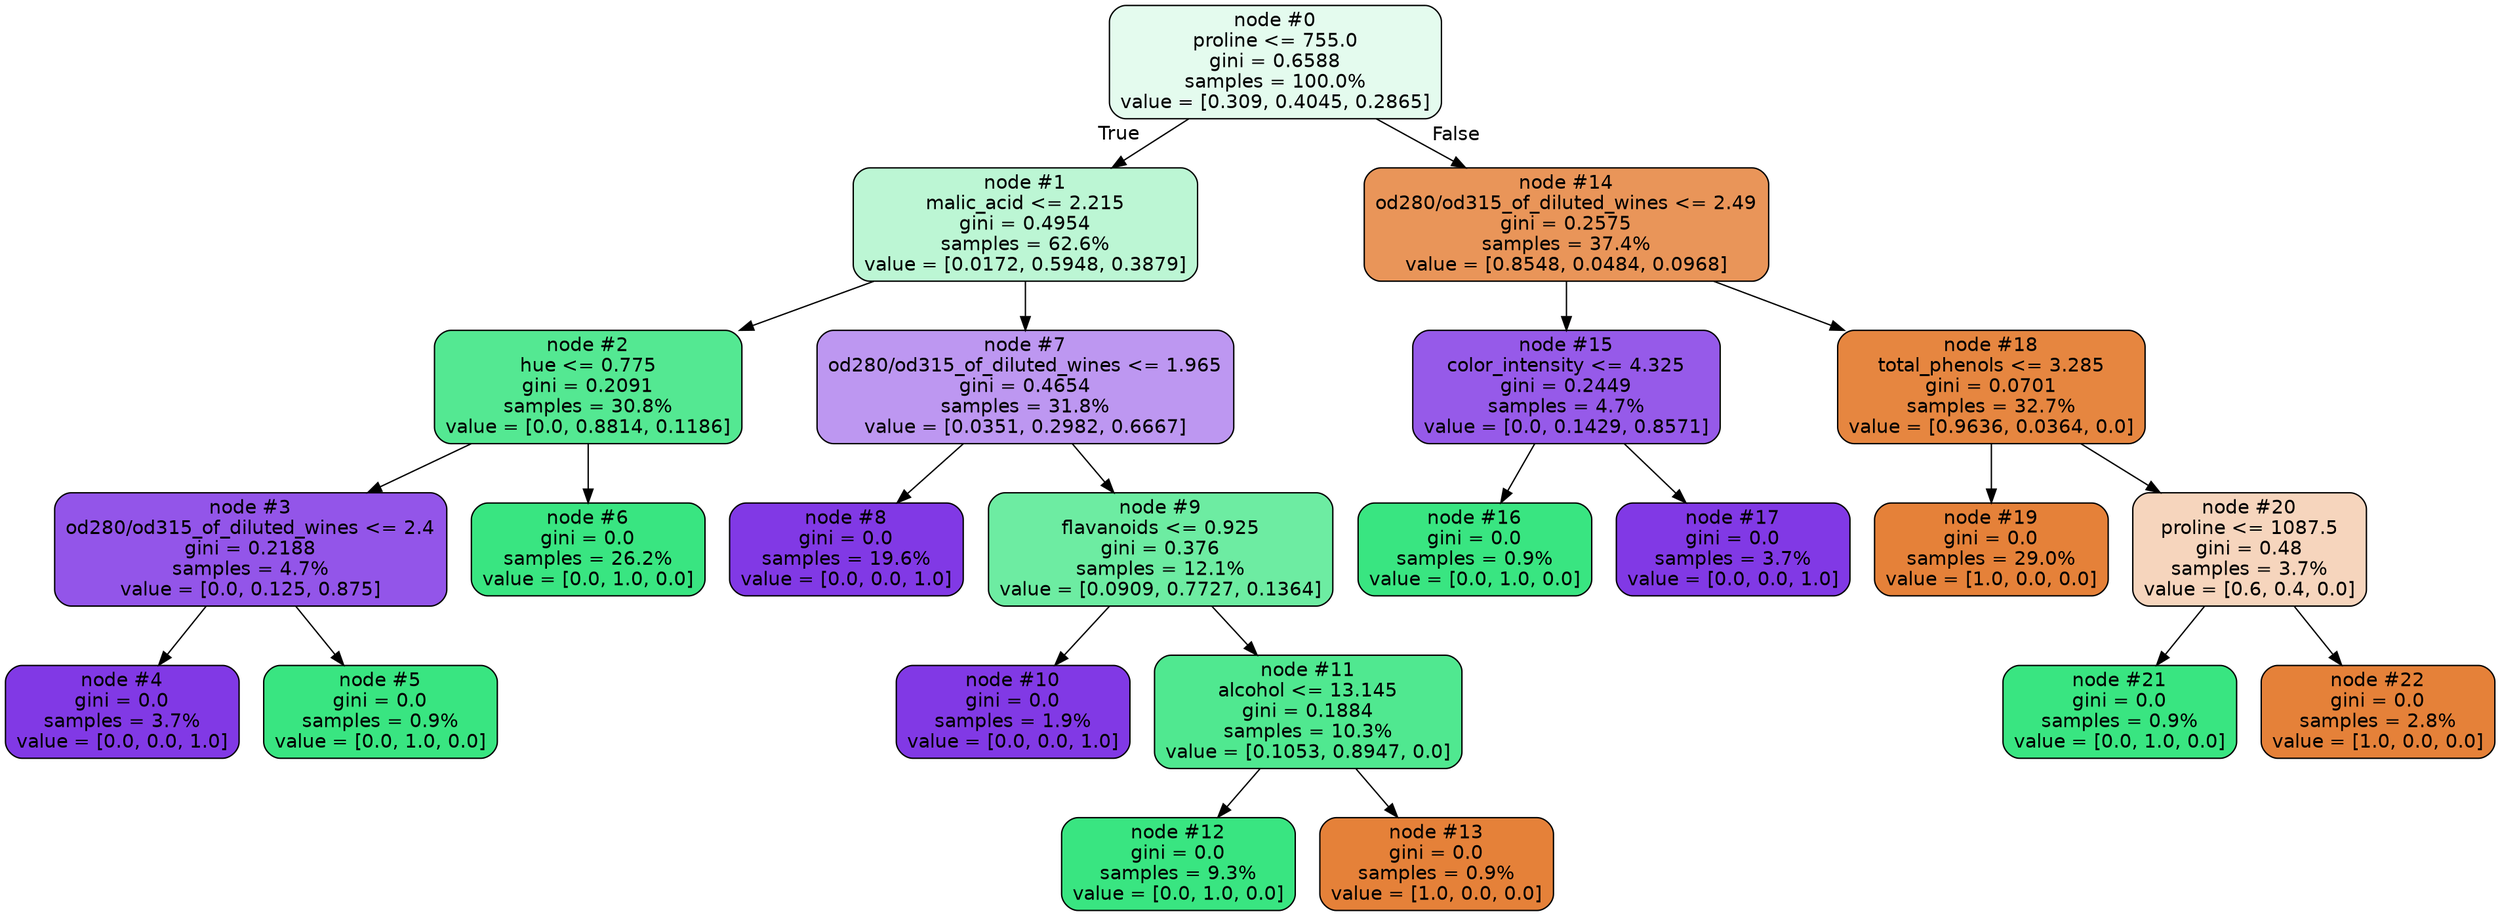 digraph Tree {
node [shape=box, style="filled, rounded", color="black", fontname=helvetica] ;
edge [fontname=helvetica] ;
0 [label="node #0\nproline <= 755.0\ngini = 0.6588\nsamples = 100.0%\nvalue = [0.309, 0.4045, 0.2865]", fillcolor="#e4fbee"] ;
1 [label="node #1\nmalic_acid <= 2.215\ngini = 0.4954\nsamples = 62.6%\nvalue = [0.0172, 0.5948, 0.3879]", fillcolor="#bcf6d4"] ;
0 -> 1 [labeldistance=2.5, labelangle=45, headlabel="True"] ;
2 [label="node #2\nhue <= 0.775\ngini = 0.2091\nsamples = 30.8%\nvalue = [0.0, 0.8814, 0.1186]", fillcolor="#54e892"] ;
1 -> 2 ;
3 [label="node #3\nod280/od315_of_diluted_wines <= 2.4\ngini = 0.2188\nsamples = 4.7%\nvalue = [0.0, 0.125, 0.875]", fillcolor="#9355e9"] ;
2 -> 3 ;
4 [label="node #4\ngini = 0.0\nsamples = 3.7%\nvalue = [0.0, 0.0, 1.0]", fillcolor="#8139e5"] ;
3 -> 4 ;
5 [label="node #5\ngini = 0.0\nsamples = 0.9%\nvalue = [0.0, 1.0, 0.0]", fillcolor="#39e581"] ;
3 -> 5 ;
6 [label="node #6\ngini = 0.0\nsamples = 26.2%\nvalue = [0.0, 1.0, 0.0]", fillcolor="#39e581"] ;
2 -> 6 ;
7 [label="node #7\nod280/od315_of_diluted_wines <= 1.965\ngini = 0.4654\nsamples = 31.8%\nvalue = [0.0351, 0.2982, 0.6667]", fillcolor="#bd97f1"] ;
1 -> 7 ;
8 [label="node #8\ngini = 0.0\nsamples = 19.6%\nvalue = [0.0, 0.0, 1.0]", fillcolor="#8139e5"] ;
7 -> 8 ;
9 [label="node #9\nflavanoids <= 0.925\ngini = 0.376\nsamples = 12.1%\nvalue = [0.0909, 0.7727, 0.1364]", fillcolor="#6deca2"] ;
7 -> 9 ;
10 [label="node #10\ngini = 0.0\nsamples = 1.9%\nvalue = [0.0, 0.0, 1.0]", fillcolor="#8139e5"] ;
9 -> 10 ;
11 [label="node #11\nalcohol <= 13.145\ngini = 0.1884\nsamples = 10.3%\nvalue = [0.1053, 0.8947, 0.0]", fillcolor="#50e890"] ;
9 -> 11 ;
12 [label="node #12\ngini = 0.0\nsamples = 9.3%\nvalue = [0.0, 1.0, 0.0]", fillcolor="#39e581"] ;
11 -> 12 ;
13 [label="node #13\ngini = 0.0\nsamples = 0.9%\nvalue = [1.0, 0.0, 0.0]", fillcolor="#e58139"] ;
11 -> 13 ;
14 [label="node #14\nod280/od315_of_diluted_wines <= 2.49\ngini = 0.2575\nsamples = 37.4%\nvalue = [0.8548, 0.0484, 0.0968]", fillcolor="#e99559"] ;
0 -> 14 [labeldistance=2.5, labelangle=-45, headlabel="False"] ;
15 [label="node #15\ncolor_intensity <= 4.325\ngini = 0.2449\nsamples = 4.7%\nvalue = [0.0, 0.1429, 0.8571]", fillcolor="#965ae9"] ;
14 -> 15 ;
16 [label="node #16\ngini = 0.0\nsamples = 0.9%\nvalue = [0.0, 1.0, 0.0]", fillcolor="#39e581"] ;
15 -> 16 ;
17 [label="node #17\ngini = 0.0\nsamples = 3.7%\nvalue = [0.0, 0.0, 1.0]", fillcolor="#8139e5"] ;
15 -> 17 ;
18 [label="node #18\ntotal_phenols <= 3.285\ngini = 0.0701\nsamples = 32.7%\nvalue = [0.9636, 0.0364, 0.0]", fillcolor="#e68640"] ;
14 -> 18 ;
19 [label="node #19\ngini = 0.0\nsamples = 29.0%\nvalue = [1.0, 0.0, 0.0]", fillcolor="#e58139"] ;
18 -> 19 ;
20 [label="node #20\nproline <= 1087.5\ngini = 0.48\nsamples = 3.7%\nvalue = [0.6, 0.4, 0.0]", fillcolor="#f6d5bd"] ;
18 -> 20 ;
21 [label="node #21\ngini = 0.0\nsamples = 0.9%\nvalue = [0.0, 1.0, 0.0]", fillcolor="#39e581"] ;
20 -> 21 ;
22 [label="node #22\ngini = 0.0\nsamples = 2.8%\nvalue = [1.0, 0.0, 0.0]", fillcolor="#e58139"] ;
20 -> 22 ;
}